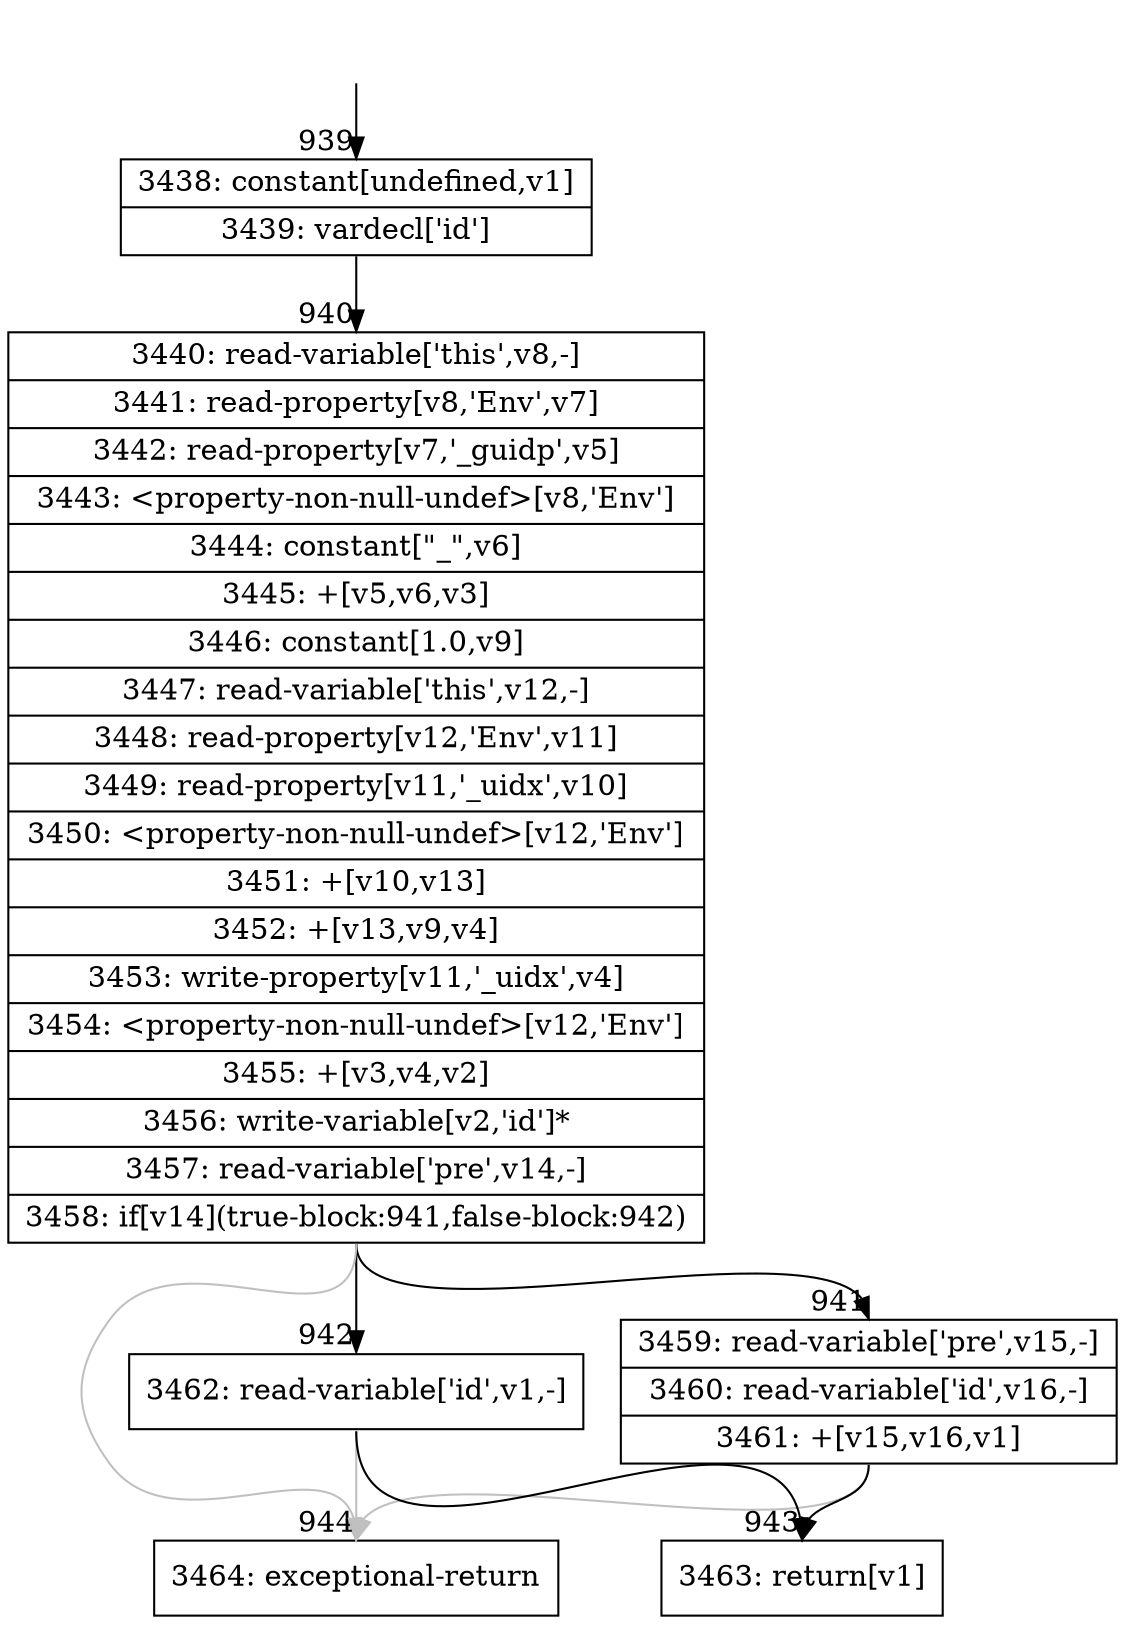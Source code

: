 digraph {
rankdir="TD"
BB_entry38[shape=none,label=""];
BB_entry38 -> BB939 [tailport=s, headport=n, headlabel="    939"]
BB939 [shape=record label="{3438: constant[undefined,v1]|3439: vardecl['id']}" ] 
BB939 -> BB940 [tailport=s, headport=n, headlabel="      940"]
BB940 [shape=record label="{3440: read-variable['this',v8,-]|3441: read-property[v8,'Env',v7]|3442: read-property[v7,'_guidp',v5]|3443: \<property-non-null-undef\>[v8,'Env']|3444: constant[\"_\",v6]|3445: +[v5,v6,v3]|3446: constant[1.0,v9]|3447: read-variable['this',v12,-]|3448: read-property[v12,'Env',v11]|3449: read-property[v11,'_uidx',v10]|3450: \<property-non-null-undef\>[v12,'Env']|3451: +[v10,v13]|3452: +[v13,v9,v4]|3453: write-property[v11,'_uidx',v4]|3454: \<property-non-null-undef\>[v12,'Env']|3455: +[v3,v4,v2]|3456: write-variable[v2,'id']*|3457: read-variable['pre',v14,-]|3458: if[v14](true-block:941,false-block:942)}" ] 
BB940 -> BB941 [tailport=s, headport=n, headlabel="      941"]
BB940 -> BB942 [tailport=s, headport=n, headlabel="      942"]
BB940 -> BB944 [tailport=s, headport=n, color=gray, headlabel="      944"]
BB941 [shape=record label="{3459: read-variable['pre',v15,-]|3460: read-variable['id',v16,-]|3461: +[v15,v16,v1]}" ] 
BB941 -> BB943 [tailport=s, headport=n, headlabel="      943"]
BB941 -> BB944 [tailport=s, headport=n, color=gray]
BB942 [shape=record label="{3462: read-variable['id',v1,-]}" ] 
BB942 -> BB943 [tailport=s, headport=n]
BB942 -> BB944 [tailport=s, headport=n, color=gray]
BB943 [shape=record label="{3463: return[v1]}" ] 
BB944 [shape=record label="{3464: exceptional-return}" ] 
//#$~ 1408
}

